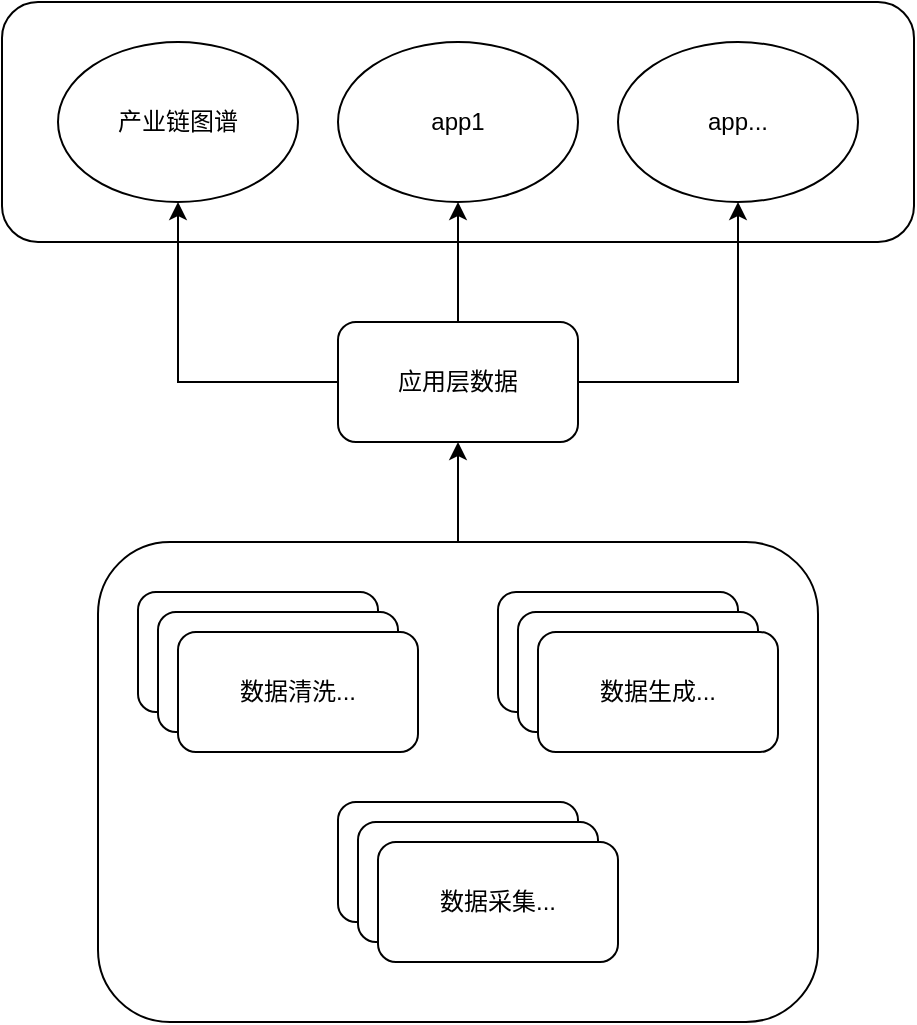 <mxfile version="16.1.0" type="github">
  <diagram id="0Hyo9crHN1b6GhM8ucIp" name="Page-1">
    <mxGraphModel dx="2032" dy="780" grid="1" gridSize="10" guides="1" tooltips="1" connect="1" arrows="1" fold="1" page="1" pageScale="1" pageWidth="827" pageHeight="1169" math="0" shadow="0">
      <root>
        <mxCell id="0" />
        <mxCell id="1" parent="0" />
        <mxCell id="I_ztgK0ZpRnI9gDDNjhG-7" value="" style="rounded=1;whiteSpace=wrap;html=1;" vertex="1" parent="1">
          <mxGeometry x="234" y="500" width="360" height="240" as="geometry" />
        </mxCell>
        <mxCell id="I_ztgK0ZpRnI9gDDNjhG-22" value="" style="rounded=1;whiteSpace=wrap;html=1;" vertex="1" parent="1">
          <mxGeometry x="186" y="230" width="456" height="120" as="geometry" />
        </mxCell>
        <mxCell id="I_ztgK0ZpRnI9gDDNjhG-28" style="edgeStyle=orthogonalEdgeStyle;rounded=0;orthogonalLoop=1;jettySize=auto;html=1;" edge="1" parent="1" source="I_ztgK0ZpRnI9gDDNjhG-5" target="I_ztgK0ZpRnI9gDDNjhG-23">
          <mxGeometry relative="1" as="geometry" />
        </mxCell>
        <mxCell id="I_ztgK0ZpRnI9gDDNjhG-29" style="edgeStyle=orthogonalEdgeStyle;rounded=0;orthogonalLoop=1;jettySize=auto;html=1;" edge="1" parent="1" source="I_ztgK0ZpRnI9gDDNjhG-5" target="I_ztgK0ZpRnI9gDDNjhG-25">
          <mxGeometry relative="1" as="geometry" />
        </mxCell>
        <mxCell id="I_ztgK0ZpRnI9gDDNjhG-30" style="edgeStyle=orthogonalEdgeStyle;rounded=0;orthogonalLoop=1;jettySize=auto;html=1;entryX=0.5;entryY=1;entryDx=0;entryDy=0;" edge="1" parent="1" source="I_ztgK0ZpRnI9gDDNjhG-5" target="I_ztgK0ZpRnI9gDDNjhG-26">
          <mxGeometry relative="1" as="geometry" />
        </mxCell>
        <mxCell id="I_ztgK0ZpRnI9gDDNjhG-5" value="应用层数据" style="rounded=1;whiteSpace=wrap;html=1;" vertex="1" parent="1">
          <mxGeometry x="354" y="390" width="120" height="60" as="geometry" />
        </mxCell>
        <mxCell id="I_ztgK0ZpRnI9gDDNjhG-20" style="edgeStyle=orthogonalEdgeStyle;rounded=0;orthogonalLoop=1;jettySize=auto;html=1;exitX=0.5;exitY=0;exitDx=0;exitDy=0;entryX=0.5;entryY=1;entryDx=0;entryDy=0;" edge="1" parent="1" source="I_ztgK0ZpRnI9gDDNjhG-7" target="I_ztgK0ZpRnI9gDDNjhG-5">
          <mxGeometry relative="1" as="geometry" />
        </mxCell>
        <mxCell id="I_ztgK0ZpRnI9gDDNjhG-8" value="" style="rounded=1;whiteSpace=wrap;html=1;" vertex="1" parent="1">
          <mxGeometry x="434" y="525" width="120" height="60" as="geometry" />
        </mxCell>
        <mxCell id="I_ztgK0ZpRnI9gDDNjhG-9" value="" style="rounded=1;whiteSpace=wrap;html=1;" vertex="1" parent="1">
          <mxGeometry x="254" y="525" width="120" height="60" as="geometry" />
        </mxCell>
        <mxCell id="I_ztgK0ZpRnI9gDDNjhG-10" value="" style="rounded=1;whiteSpace=wrap;html=1;" vertex="1" parent="1">
          <mxGeometry x="354" y="630" width="120" height="60" as="geometry" />
        </mxCell>
        <mxCell id="I_ztgK0ZpRnI9gDDNjhG-14" value="" style="rounded=1;whiteSpace=wrap;html=1;" vertex="1" parent="1">
          <mxGeometry x="264" y="535" width="120" height="60" as="geometry" />
        </mxCell>
        <mxCell id="I_ztgK0ZpRnI9gDDNjhG-15" value="数据清洗..." style="rounded=1;whiteSpace=wrap;html=1;" vertex="1" parent="1">
          <mxGeometry x="274" y="545" width="120" height="60" as="geometry" />
        </mxCell>
        <mxCell id="I_ztgK0ZpRnI9gDDNjhG-16" value="" style="rounded=1;whiteSpace=wrap;html=1;" vertex="1" parent="1">
          <mxGeometry x="364" y="640" width="120" height="60" as="geometry" />
        </mxCell>
        <mxCell id="I_ztgK0ZpRnI9gDDNjhG-17" value="数据采集..." style="rounded=1;whiteSpace=wrap;html=1;" vertex="1" parent="1">
          <mxGeometry x="374" y="650" width="120" height="60" as="geometry" />
        </mxCell>
        <mxCell id="I_ztgK0ZpRnI9gDDNjhG-18" value="" style="rounded=1;whiteSpace=wrap;html=1;" vertex="1" parent="1">
          <mxGeometry x="444" y="535" width="120" height="60" as="geometry" />
        </mxCell>
        <mxCell id="I_ztgK0ZpRnI9gDDNjhG-19" value="数据生成..." style="rounded=1;whiteSpace=wrap;html=1;" vertex="1" parent="1">
          <mxGeometry x="454" y="545" width="120" height="60" as="geometry" />
        </mxCell>
        <mxCell id="I_ztgK0ZpRnI9gDDNjhG-23" value="产业链图谱" style="ellipse;whiteSpace=wrap;html=1;" vertex="1" parent="1">
          <mxGeometry x="214" y="250" width="120" height="80" as="geometry" />
        </mxCell>
        <mxCell id="I_ztgK0ZpRnI9gDDNjhG-25" value="app1" style="ellipse;whiteSpace=wrap;html=1;" vertex="1" parent="1">
          <mxGeometry x="354" y="250" width="120" height="80" as="geometry" />
        </mxCell>
        <mxCell id="I_ztgK0ZpRnI9gDDNjhG-26" value="app..." style="ellipse;whiteSpace=wrap;html=1;" vertex="1" parent="1">
          <mxGeometry x="494" y="250" width="120" height="80" as="geometry" />
        </mxCell>
      </root>
    </mxGraphModel>
  </diagram>
</mxfile>
